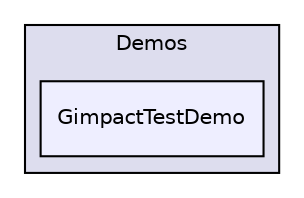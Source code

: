 digraph "bullet/bullet-2.82-r2704/Demos/GimpactTestDemo" {
  compound=true
  node [ fontsize="10", fontname="Helvetica"];
  edge [ labelfontsize="10", labelfontname="Helvetica"];
  subgraph clusterdir_fbeee990c6fb95278eb756dfe9f9c37f {
    graph [ bgcolor="#ddddee", pencolor="black", label="Demos" fontname="Helvetica", fontsize="10", URL="dir_fbeee990c6fb95278eb756dfe9f9c37f.html"]
  dir_7c4f4fc5501d92e3b7c73aa6bc276ae4 [shape=box, label="GimpactTestDemo", style="filled", fillcolor="#eeeeff", pencolor="black", URL="dir_7c4f4fc5501d92e3b7c73aa6bc276ae4.html"];
  }
}
